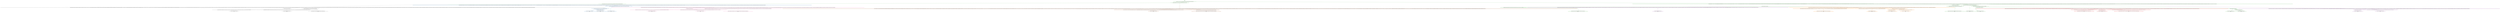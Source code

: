 digraph T {
	{
		rank=same
		63 [penwidth=3,colorscheme=set19,color=3,label="3482;3483;3484;3485;3486;3487;3488;3489;3490;3491;3612;3613;3614;3615;3616;3617;3618;3619;3620;3621_P\nP\n39% 0%"]
		61 [penwidth=3,colorscheme=set19,color=3,label="3332;3333;3334;3335;3336;3337;3338;3339;3340;3341;3432;3433;3434;3435;3436;3437;3438;3439;3440;3441_P\nP\n0% 52%"]
		59 [penwidth=3,colorscheme=set19,color=3,label="3282;3283;3284;3285;3286;3287;3288;3289;3290;3291_P\nP\n0% 32%"]
		56 [penwidth=3,colorscheme=set19,color=3,label="3422;3423;3424;3425;3426;3427;3428;3429;3430;3431_P\nP\n0% 16%"]
		54 [penwidth=3,colorscheme=set19,color=3,label="3462;3463;3464;3465;3466;3467;3468;3469;3470;3471_P\nP\n13% 0%"]
		52 [penwidth=3,colorscheme=set19,color=3,label="3592;3593;3594;3595;3596;3597;3598;3599;3600;3601_P\nP\n48% 0%"]
		50 [penwidth=3,colorscheme=set19,color=2,label="2181;2182;2183;2184;2185;2186;2187;2188;2189;2190_M1\nM1\n21%"]
		48 [penwidth=3,colorscheme=set19,color=2,label="2331;2332;2333;2334;2335;2336;2337;2338;2339;2340_M1\nM1\n55%"]
		46 [penwidth=3,colorscheme=set19,color=2,label="2211;2212;2213;2214;2215;2216;2217;2218;2219;2220_M1\nM1\n24%"]
		43 [penwidth=3,colorscheme=set19,color=8,label="5042;5043;5044;5045;5046;5047;5048;5049;5050;5051_M2\nM2\n18%"]
		41 [penwidth=3,colorscheme=set19,color=8,label="5172;5173;5174;5175;5176;5177;5178;5179;5180;5181_M2\nM2\n30%"]
		39 [penwidth=3,colorscheme=set19,color=8,label="5222;5223;5224;5225;5226;5227;5228;5229;5230;5231;5272;5273;5274;5275;5276;5277;5278;5279;5280;5281;5322;5323;5324;5325;5326;5327;5328;5329;5330;5331_M2\nM2\n53%"]
		36 [penwidth=3,colorscheme=set19,color=9,label="4872;4873;4874;4875;4876;4877;4878;4879;4880;4881_M3\nM3\n17%"]
		34 [penwidth=3,colorscheme=set19,color=9,label="4862;4863;4864;4865;4866;4867;4868;4869;4870;4871_M3\nM3\n55%"]
		32 [penwidth=3,colorscheme=set19,color=9,label="3832;3833;3834;3835;3836;3837;3838;3839;3840;3841;3922;3923;3924;3925;3926;3927;3928;3929;3930;3931_M3\nM3\n29%"]
		30 [penwidth=3,colorscheme=set19,color=7,label="7022;7023;7024;7025;7026;7027;7028;7029;7030;7031_M4\nM4\n72%"]
		28 [penwidth=3,colorscheme=set19,color=7,label="5752;5753;5754;5755;5756;5757;5758;5759;5760;5761;5792;5793;5794;5795;5796;5797;5798;5799;5800;5801;5842;5843;5844;5845;5846;5847;5848;5849;5850;5851_M4\nM4\n28%"]
		26 [penwidth=3,colorscheme=set19,color=5,label="6342;6343;6344;6345;6346;6347;6348;6349;6350;6351;6572;6573;6574;6575;6576;6577;6578;6579;6580;6581_M5\nM5\n23%"]
		24 [penwidth=3,colorscheme=set19,color=5,label="6552;6553;6554;6555;6556;6557;6558;6559;6560;6561_M5\nM5\n15%"]
		21 [penwidth=3,colorscheme=set19,color=5,label="6762;6763;6764;6765;6766;6767;6768;6769;6770;6771_M5\nM5\n14%"]
		19 [penwidth=3,colorscheme=set19,color=5,label="7142;7143;7144;7145;7146;7147;7148;7149;7150;7151_M5\nM5\n49%"]
		17 [penwidth=3,colorscheme=set19,color=4,label="7062;7063;7064;7065;7066;7067;7068;7069;7070;7071_M6\nM6\n20%"]
		15 [penwidth=3,colorscheme=set19,color=4,label="7412;7413;7414;7415;7416;7417;7418;7419;7420;7421_M6\nM6\n50%"]
		14 [penwidth=3,colorscheme=set19,color=4,label="7332;7333;7334;7335;7336;7337;7338;7339;7340;7341_M6\nM6\n30%"]
		12 [penwidth=3,colorscheme=set19,color=1,label="7662;7663;7664;7665;7666;7667;7668;7669;7670;7671;7762;7763;7764;7765;7766;7767;7768;7769;7770;7771_M7\nM7\n59%"]
		10 [penwidth=3,colorscheme=set19,color=1,label="7502;7503;7504;7505;7506;7507;7508;7509;7510;7511_M7\nM7\n12%"]
		8 [penwidth=3,colorscheme=set19,color=1,label="7702;7703;7704;7705;7706;7707;7708;7709;7710;7711;7732;7733;7734;7735;7736;7737;7738;7739;7740;7741;7782;7783;7784;7785;7786;7787;7788;7789;7790;7791_M7\nM7\n28%"]
	}
	71 [penwidth=3,colorscheme=set19,color=3,label="GL"]
	70 [penwidth=3,colorscheme=set19,color=3,label="0;1;2;3;4;5;6;7;8;9;10;11;12;13;14;15;16;17;18;19;20;21;22;23;24;25;26;27;28;29;30;31;32;33;34;35;36;37;38;39;40;41;42;43;44;45;46;47;48;49;50"]
	69 [penwidth=3,colorscheme=set19,color=3,label="51;52;53;54;55;56;57;58;59;60;101;102;103;104;105;106;107;108;109;110;121;122;123;124;125;126;127;128;129;130"]
	68 [penwidth=3,colorscheme=set19,color=3,label="131;132;133;134;135;136;137;138;139;140;161;162;163;164;165;166;167;168;169;170;191;192;193;194;195;196;197;198;199;200;221;222;223;224;225;226;227;228;229;230"]
	67 [penwidth=3,colorscheme=set19,color=3,label="61;62;63;64;65;66;67;68;69;70;71;72;73;74;75;76;77;78;79;80;81;82;83;84;85;86;87;88;89;90;91;92;93;94;95;96;97;98;99;100;111;112;113;114;115;116;117;118;119;120;141;142;143;144;145;146;147;148;149;150;171;172;173;174;175;176;177;178;179;180;201;202;203;204;205;206;207;208;209;210;211;212;213;214;215;216;217;218;219;220;251;252;253;254;255;256;257;258;259;260;301;302;303;304;305;306;307;308;309;310;321;322;323;324;325;326;327;328;329;330;381;382;383;384;385;386;387;388;389;390;511;512;513;514;515;516;517;518;519;520;531;532;533;534;535;536;537;538;539;540;571;572;573;574;575;576;577;578;579;580;601;602;603;604;605;606;607;608;609;610;641;642;643;644;645;646;647;648;649;650;671;672;673;674;675;676;677;678;679;680;691;692;693;694;695;696;697;698;699;700;711;712;713;714;715;716;717;718;719;720;731;732;733;734;735;736;737;738;739;740;781;782;783;784;785;786;787;788;789;790;821;822;823;824;825;826;827;828;829;830;841;842;843;844;845;846;847;848;849;850;881;882;883;884;885;886;887;888;889;890;911;912;913;914;915;916;917;918;919;920;941;942;943;944;945;946;947;948;949;950;971;972;973;974;975;976;977;978;979;980;1001;1002;1003;1004;1005;1006;1007;1008;1009;1010;1031;1032;1033;1034;1035;1036;1037;1038;1039;1040;1071;1072;1073;1074;1075;1076;1077;1078;1079;1080;1111;1112;1113;1114;1115;1116;1117;1118;1119;1120;1161;1162;1163;1164;1165;1166;1167;1168;1169;1170;1201;1202;1203;1204;1205;1206;1207;1208;1209;1210;1221;1222;1223;1224;1225;1226;1227;1228;1229;1230;1241;1242;1243;1244;1245;1246;1247;1248;1249;1250;1271;1272;1273;1274;1275;1276;1277;1278;1279;1280;1341;1342;1343;1344;1345;1346;1347;1348;1349;1350;1381;1382;1383;1384;1385;1386;1387;1388;1389;1390;1431;1432;1433;1434;1435;1436;1437;1438;1439;1440;1481;1482;1483;1484;1485;1486;1487;1488;1489;1490;1511;1512;1513;1514;1515;1516;1517;1518;1519;1520;1541;1542;1543;1544;1545;1546;1547;1548;1549;1550;1571;1572;1573;1574;1575;1576;1577;1578;1579;1580;1591;1592;1593;1594;1595;1596;1597;1598;1599;1600;1621;1622;1623;1624;1625;1626;1627;1628;1629;1630;1681;1682;1683;1684;1685;1686;1687;1688;1689;1690;1721;1722;1723;1724;1725;1726;1727;1728;1729;1730;1741;1742;1743;1744;1745;1746;1747;1748;1749;1750;1761;1762;1763;1764;1765;1766;1767;1768;1769;1770;1801;1802;1803;1804;1805;1806;1807;1808;1809;1810;1981;1982;1983;1984;1985;1986;1987;1988;1989;1990;2041;2042;2043;2044;2045;2046;2047;2048;2049;2050;2071;2072;2073;2074;2075;2076;2077;2078;2079;2080;2091;2092;2093;2094;2095;2096;2097;2098;2099;2100;2161;2162;2163;2164;2165;2166;2167;2168;2169;2170;2241;2242;2243;2244;2245;2246;2247;2248;2249;2250;2311;2312;2313;2314;2315;2316;2317;2318;2319;2320;2341;2342;2343;2344;2345;2346;2347;2348;2349;2350;2371;2372;2373;2374;2375;2376;2377;2378;2379;2380;2451;2452;2453;2454;2455;2456;2457;2458;2459;2460;2481;2482;2483;2484;2485;2486;2487;2488;2489;2490;2561;2562;2563;2564;2565;2566;2567;2568;2569;2570;2591;2592;2593;2594;2595;2596;2597;2598;2599;2600;2651;2652;2653;2654;2655;2656;2657;2658;2659;2660;2671;2672;2673;2674;2675;2676;2677;2678;2679;2680;2691;2692;2693;2694;2695;2696;2697;2698;2699;2700;2711;2712;2713;2714;2715;2716;2717;2718;2719;2720;2741;2742;2743;2744;2745;2746;2747;2748;2749;2750;2751;2752;2753;2754;2755;2756;2757;2758;2759;2760;2781;2782;2783;2784;2785;2786;2787;2788;2789;2790;2811;2812;2813;2814;2815;2816;2817;2818;2819;2820;2891;2892;2893;2894;2895;2896;2897;2898;2899;2900;2901;2902;2903;2904;2905;2906;2907;2908;2909;2910;2921;2922;2923;2924;2925;2926;2927;2928;2929;2930;2941;2942;2943;2944;2945;2946;2947;2948;2949;2950;2961;2962;2963;2964;2965;2966;2967;2968;2969;2970;3041;3042;3043;3044;3045;3046;3047;3048;3049;3050;3061;3062;3063;3064;3065;3066;3067;3068;3069;3070;3081;3082;3083;3084;3085;3086;3087;3088;3089;3090;3151;3152;3153;3154;3155;3156;3157;3158;3159;3160;3171;3172;3173;3174;3175;3176;3177;3178;3179;3180;3181"]
	66 [penwidth=3,colorscheme=set19,color=3,label="3252;3253;3254;3255;3256;3257;3258;3259;3260;3261"]
	65 [penwidth=3,colorscheme=set19,color=3,label="3292;3293;3294;3295;3296;3297;3298;3299;3300;3301"]
	64 [penwidth=3,colorscheme=set19,color=3,label="3382;3383;3384;3385;3386;3387;3388;3389;3390;3391;3482;3483;3484;3485;3486;3487;3488;3489;3490;3491;3612;3613;3614;3615;3616;3617;3618;3619;3620;3621"]
	62 [penwidth=3,colorscheme=set19,color=3,label="3332;3333;3334;3335;3336;3337;3338;3339;3340;3341;3432;3433;3434;3435;3436;3437;3438;3439;3440;3441"]
	60 [penwidth=3,colorscheme=set19,color=3,label="3272;3273;3274;3275;3276;3277;3278;3279;3280;3281;3282;3283;3284;3285;3286;3287;3288;3289;3290;3291"]
	58 [penwidth=3,colorscheme=set19,color=3,label="3322;3323;3324;3325;3326;3327;3328;3329;3330;3331;3372;3373;3374;3375;3376;3377;3378;3379;3380;3381"]
	57 [penwidth=3,colorscheme=set19,color=3,label="3422;3423;3424;3425;3426;3427;3428;3429;3430;3431"]
	55 [penwidth=3,colorscheme=set19,color=3,label="3462;3463;3464;3465;3466;3467;3468;3469;3470;3471"]
	53 [penwidth=3,colorscheme=set19,color=3,label="3592;3593;3594;3595;3596;3597;3598;3599;3600;3601"]
	51 [penwidth=3,colorscheme=set19,color=2,label="2101;2102;2103;2104;2105;2106;2107;2108;2109;2110;2181;2182;2183;2184;2185;2186;2187;2188;2189;2190"]
	49 [penwidth=3,colorscheme=set19,color=2,label="2331;2332;2333;2334;2335;2336;2337;2338;2339;2340"]
	47 [penwidth=3,colorscheme=set19,color=2,label="2121;2122;2123;2124;2125;2126;2127;2128;2129;2130;2151;2152;2153;2154;2155;2156;2157;2158;2159;2160;2211;2212;2213;2214;2215;2216;2217;2218;2219;2220"]
	45 [penwidth=3,colorscheme=set19,color=8,label="3802;3803;3804;3805;3806;3807;3808;3809;3810;3811"]
	44 [penwidth=3,colorscheme=set19,color=8,label="3902;3903;3904;3905;3906;3907;3908;3909;3910;3911;4342;4343;4344;4345;4346;4347;4348;4349;4350;4351;4572;4573;4574;4575;4576;4577;4578;4579;4580;4581;4812;4813;4814;4815;4816;4817;4818;4819;4820;4821;5042;5043;5044;5045;5046;5047;5048;5049;5050;5051"]
	42 [penwidth=3,colorscheme=set19,color=8,label="4332;4333;4334;4335;4336;4337;4338;4339;4340;4341;4432;4433;4434;4435;4436;4437;4438;4439;4440;4441;4682;4683;4684;4685;4686;4687;4688;4689;4690;4691;4802;4803;4804;4805;4806;4807;4808;4809;4810;4811;4952;4953;4954;4955;4956;4957;4958;4959;4960;4961;5172;5173;5174;5175;5176;5177;5178;5179;5180;5181"]
	40 [penwidth=3,colorscheme=set19,color=8,label="3892;3893;3894;3895;3896;3897;3898;3899;3900;3901;3982;3983;3984;3985;3986;3987;3988;3989;3990;3991;4072;4073;4074;4075;4076;4077;4078;4079;4080;4081;4322;4323;4324;4325;4326;4327;4328;4329;4330;4331;4562;4563;4564;4565;4566;4567;4568;4569;4570;4571;4672;4673;4674;4675;4676;4677;4678;4679;4680;4681;4792;4793;4794;4795;4796;4797;4798;4799;4800;4801;5222;5223;5224;5225;5226;5227;5228;5229;5230;5231;5272;5273;5274;5275;5276;5277;5278;5279;5280;5281;5322;5323;5324;5325;5326;5327;5328;5329;5330;5331"]
	38 [penwidth=3,colorscheme=set19,color=9,label="3742;3743;3744;3745;3746;3747;3748;3749;3750;3751"]
	37 [penwidth=3,colorscheme=set19,color=9,label="3842;3843;3844;3845;3846;3847;3848;3849;3850;3851;4182;4183;4184;4185;4186;4187;4188;4189;4190;4191;4382;4383;4384;4385;4386;4387;4388;4389;4390;4391;4602;4603;4604;4605;4606;4607;4608;4609;4610;4611;4872;4873;4874;4875;4876;4877;4878;4879;4880;4881"]
	35 [penwidth=3,colorscheme=set19,color=9,label="3932;3933;3934;3935;3936;3937;3938;3939;3940;3941;4022;4023;4024;4025;4026;4027;4028;4029;4030;4031;4102;4103;4104;4105;4106;4107;4108;4109;4110;4111;4172;4173;4174;4175;4176;4177;4178;4179;4180;4181;4472;4473;4474;4475;4476;4477;4478;4479;4480;4481;4592;4593;4594;4595;4596;4597;4598;4599;4600;4601;4862;4863;4864;4865;4866;4867;4868;4869;4870;4871"]
	33 [penwidth=3,colorscheme=set19,color=9,label="3832;3833;3834;3835;3836;3837;3838;3839;3840;3841;3922;3923;3924;3925;3926;3927;3928;3929;3930;3931"]
	31 [penwidth=3,colorscheme=set19,color=7,label="5712;5713;5714;5715;5716;5717;5718;5719;5720;5721;5762;5763;5764;5765;5766;5767;5768;5769;5770;5771;5802;5803;5804;5805;5806;5807;5808;5809;5810;5811;5892;5893;5894;5895;5896;5897;5898;5899;5900;5901;6062;6063;6064;6065;6066;6067;6068;6069;6070;6071;6142;6143;6144;6145;6146;6147;6148;6149;6150;6151;6312;6313;6314;6315;6316;6317;6318;6319;6320;6321;6652;6653;6654;6655;6656;6657;6658;6659;6660;6661;7022;7023;7024;7025;7026;7027;7028;7029;7030;7031"]
	29 [penwidth=3,colorscheme=set19,color=7,label="5752;5753;5754;5755;5756;5757;5758;5759;5760;5761;5792;5793;5794;5795;5796;5797;5798;5799;5800;5801;5842;5843;5844;5845;5846;5847;5848;5849;5850;5851"]
	27 [penwidth=3,colorscheme=set19,color=5,label="5902;5903;5904;5905;5906;5907;5908;5909;5910;5911;5952;5953;5954;5955;5956;5957;5958;5959;5960;5961;6072;6073;6074;6075;6076;6077;6078;6079;6080;6081;6172;6173;6174;6175;6176;6177;6178;6179;6180;6181;6252;6253;6254;6255;6256;6257;6258;6259;6260;6261;6342;6343;6344;6345;6346;6347;6348;6349;6350;6351;6572;6573;6574;6575;6576;6577;6578;6579;6580;6581"]
	25 [penwidth=3,colorscheme=set19,color=5,label="6232;6233;6234;6235;6236;6237;6238;6239;6240;6241;6332;6333;6334;6335;6336;6337;6338;6339;6340;6341;6432;6433;6434;6435;6436;6437;6438;6439;6440;6441;6552;6553;6554;6555;6556;6557;6558;6559;6560;6561"]
	23 [penwidth=3,colorscheme=set19,color=5,label="6422;6423;6424;6425;6426;6427;6428;6429;6430;6431;6662;6663;6664;6665;6666;6667;6668;6669;6670;6671"]
	22 [penwidth=3,colorscheme=set19,color=5,label="6762;6763;6764;6765;6766;6767;6768;6769;6770;6771"]
	20 [penwidth=3,colorscheme=set19,color=5,label="7032;7033;7034;7035;7036;7037;7038;7039;7040;7041;7142;7143;7144;7145;7146;7147;7148;7149;7150;7151"]
	18 [penwidth=3,colorscheme=set19,color=4,label="7062;7063;7064;7065;7066;7067;7068;7069;7070;7071"]
	16 [penwidth=3,colorscheme=set19,color=4,label="7172;7173;7174;7175;7176;7177;7178;7179;7180;7181;7232;7233;7234;7235;7236;7237;7238;7239;7240;7241;7372;7373;7374;7375;7376;7377;7378;7379;7380;7381;7412;7413;7414;7415;7416;7417;7418;7419;7420;7421"]
	13 [penwidth=3,colorscheme=set19,color=1,label="7482;7483;7484;7485;7486;7487;7488;7489;7490;7491;7662;7663;7664;7665;7666;7667;7668;7669;7670;7671;7762;7763;7764;7765;7766;7767;7768;7769;7770;7771"]
	11 [penwidth=3,colorscheme=set19,color=1,label="7502;7503;7504;7505;7506;7507;7508;7509;7510;7511"]
	9 [penwidth=3,colorscheme=set19,color=1,label="7572;7573;7574;7575;7576;7577;7578;7579;7580;7581;7622;7623;7624;7625;7626;7627;7628;7629;7630;7631;7702;7703;7704;7705;7706;7707;7708;7709;7710;7711;7732;7733;7734;7735;7736;7737;7738;7739;7740;7741;7782;7783;7784;7785;7786;7787;7788;7789;7790;7791"]
	7 [penwidth=3,colorscheme=set19,color=8,label="2301;2302;2303;2304;2305;2306;2307;2308;2309;2310;2321;2322;2323;2324;2325;2326;2327;2328;2329;2330;2361;2362;2363;2364;2365;2366;2367;2368;2369;2370;2411;2412;2413;2414;2415;2416;2417;2418;2419;2420;2441;2442;2443;2444;2445;2446;2447;2448;2449;2450;2471;2472;2473;2474;2475;2476;2477;2478;2479;2480;2501;2502;2503;2504;2505;2506;2507;2508;2509;2510;2511;2512;2513;2514;2515;2516;2517;2518;2519;2520;2531;2532;2533;2534;2535;2536;2537;2538;2539;2540;2571;2572;2573;2574;2575;2576;2577;2578;2579;2580;2601;2602;2603;2604;2605;2606;2607;2608;2609;2610;2721;2722;2723;2724;2725;2726;2727;2728;2729;2730;2761;2762;2763;2764;2765;2766;2767;2768;2769;2770;2801;2802;2803;2804;2805;2806;2807;2808;2809;2810;2821;2822;2823;2824;2825;2826;2827;2828;2829;2830;2841;2842;2843;2844;2845;2846;2847;2848;2849;2850;2931;2932;2933;2934;2935;2936;2937;2938;2939;2940;2951;2952;2953;2954;2955;2956;2957;2958;2959;2960;2991;2992;2993;2994;2995;2996;2997;2998;2999;3000;3011;3012;3013;3014;3015;3016;3017;3018;3019;3020;3091;3092;3093;3094;3095;3096;3097;3098;3099;3100;3121;3122;3123;3124;3125;3126;3127;3128;3129;3130;3182;3183;3184;3185;3186;3187;3188;3189;3190;3191;3202;3203;3204;3205;3206;3207;3208;3209;3210;3211;3242;3243;3244;3245;3246;3247;3248;3249;3250;3251;3312;3313;3314;3315;3316;3317;3318;3319;3320;3321;3352;3353;3354;3355;3356;3357;3358;3359;3360;3361;3512;3513;3514;3515;3516;3517;3518;3519;3520;3521;3572;3573;3574;3575;3576;3577;3578;3579;3580;3581"]
	6 [penwidth=3,colorscheme=set19,color=1,label="3542;3543;3544;3545;3546;3547;3548;3549;3550;3551;3602;3603;3604;3605;3606;3607;3608;3609;3610;3611;4132;4133;4134;4135;4136;4137;4138;4139;4140;4141;4212;4213;4214;4215;4216;4217;4218;4219;4220;4221;4292;4293;4294;4295;4296;4297;4298;4299;4300;4301;4502;4503;4504;4505;4506;4507;4508;4509;4510;4511;4632;4633;4634;4635;4636;4637;4638;4639;4640;4641;5092;5093;5094;5095;5096;5097;5098;5099;5100;5101;5212;5213;5214;5215;5216;5217;5218;5219;5220;5221;5232;5233;5234;5235;5236;5237;5238;5239;5240;5241;5392;5393;5394;5395;5396;5397;5398;5399;5400;5401;5412;5413;5414;5415;5416;5417;5418;5419;5420;5421;5512;5513;5514;5515;5516;5517;5518;5519;5520;5521;5532;5533;5534;5535;5536;5537;5538;5539;5540;5541;5602;5603;5604;5605;5606;5607;5608;5609;5610;5611;5622;5623;5624;5625;5626;5627;5628;5629;5630;5631;5772;5773;5774;5775;5776;5777;5778;5779;5780;5781;5912;5913;5914;5915;5916;5917;5918;5919;5920;5921;5962;5963;5964;5965;5966;5967;5968;5969;5970;5971;6002;6003;6004;6005;6006;6007;6008;6009;6010;6011;6082;6083;6084;6085;6086;6087;6088;6089;6090;6091;6192;6193;6194;6195;6196;6197;6198;6199;6200;6201;6382;6383;6384;6385;6386;6387;6388;6389;6390;6391;6472;6473;6474;6475;6476;6477;6478;6479;6480;6481;6592;6593;6594;6595;6596;6597;6598;6599;6600;6601;7282;7283;7284;7285;7286;7287;7288;7289;7290;7291;7342;7343;7344;7345;7346;7347;7348;7349;7350;7351;7382;7383;7384;7385;7386;7387;7388;7389;7390;7391;7452;7453;7454;7455;7456;7457;7458;7459;7460;7461"]
	5 [penwidth=3,colorscheme=set19,color=4,label="3342;3343;3344;3345;3346;3347;3348;3349;3350;3351;3492;3493;3494;3495;3496;3497;3498;3499;3500;3501;3552;3553;3554;3555;3556;3557;3558;3559;3560;3561;3622;3623;3624;3625;3626;3627;3628;3629;3630;3631;3882;3883;3884;3885;3886;3887;3888;3889;3890;3891;3972;3973;3974;3975;3976;3977;3978;3979;3980;3981;4042;4043;4044;4045;4046;4047;4048;4049;4050;4051;4232;4233;4234;4235;4236;4237;4238;4239;4240;4241;4422;4423;4424;4425;4426;4427;4428;4429;4430;4431;4522;4523;4524;4525;4526;4527;4528;4529;4530;4531;4642;4643;4644;4645;4646;4647;4648;4649;4650;4651;5252;5253;5254;5255;5256;5257;5258;5259;5260;5261;5352;5353;5354;5355;5356;5357;5358;5359;5360;5361;5422;5423;5424;5425;5426;5427;5428;5429;5430;5431;5452;5453;5454;5455;5456;5457;5458;5459;5460;5461;5492;5493;5494;5495;5496;5497;5498;5499;5500;5501;5572;5573;5574;5575;5576;5577;5578;5579;5580;5581;5632;5633;5634;5635;5636;5637;5638;5639;5640;5641;5662;5663;5664;5665;5666;5667;5668;5669;5670;5671;5732;5733;5734;5735;5736;5737;5738;5739;5740;5741;5782;5783;5784;5785;5786;5787;5788;5789;5790;5791;5812;5813;5814;5815;5816;5817;5818;5819;5820;5821;5852;5853;5854;5855;5856;5857;5858;5859;5860;5861;6372;6373;6374;6375;6376;6377;6378;6379;6380;6381;6732;6733;6734;6735;6736;6737;6738;6739;6740;6741;6962;6963;6964;6965;6966;6967;6968;6969;6970;6971;7092;7093;7094;7095;7096;7097;7098;7099;7100;7101;7202;7203;7204;7205;7206;7207;7208;7209;7210;7211;7272;7273;7274;7275;7276;7277;7278;7279;7280;7281;7332;7333;7334;7335;7336;7337;7338;7339;7340;7341"]
	4 [penwidth=3,colorscheme=set19,color=4,label="3232;3233;3234;3235;3236;3237;3238;3239;3240;3241;3302;3303;3304;3305;3306;3307;3308;3309;3310;3311;3392;3393;3394;3395;3396;3397;3398;3399;3400;3401;3502;3503;3504;3505;3506;3507;3508;3509;3510;3511;3562;3563;3564;3565;3566;3567;3568;3569;3570;3571;3632;3633;3634;3635;3636;3637;3638;3639;3640;3641;4052;4053;4054;4055;4056;4057;4058;4059;4060;4061;4142;4143;4144;4145;4146;4147;4148;4149;4150;4151;4302;4303;4304;4305;4306;4307;4308;4309;4310;4311;4532;4533;4534;4535;4536;4537;4538;4539;4540;4541;4652;4653;4654;4655;4656;4657;4658;4659;4660;4661;4922;4923;4924;4925;4926;4927;4928;4929;4930;4931;5002;5003;5004;5005;5006;5007;5008;5009;5010;5011;5262;5263;5264;5265;5266;5267;5268;5269;5270;5271;5312;5313;5314;5315;5316;5317;5318;5319;5320;5321;5362;5363;5364;5365;5366;5367;5368;5369;5370;5371;5432;5433;5434;5435;5436;5437;5438;5439;5440;5441;5462;5463;5464;5465;5466;5467;5468;5469;5470;5471;5502;5503;5504;5505;5506;5507;5508;5509;5510;5511;5552;5553;5554;5555;5556;5557;5558;5559;5560;5561;5582;5583;5584;5585;5586;5587;5588;5589;5590;5591;5682;5683;5684;5685;5686;5687;5688;5689;5690;5691;5742;5743;5744;5745;5746;5747;5748;5749;5750;5751;5822;5823;5824;5825;5826;5827;5828;5829;5830;5831;6022;6023;6024;6025;6026;6027;6028;6029;6030;6031;6182;6183;6184;6185;6186;6187;6188;6189;6190;6191;6272;6273;6274;6275;6276;6277;6278;6279;6280;6281;6362;6363;6364;6365;6366;6367;6368;6369;6370;6371;6822;6823;6824;6825;6826;6827;6828;6829;6830;6831;6942;6943;6944;6945;6946;6947;6948;6949;6950;6951"]
	3 [penwidth=3,colorscheme=set19,color=5,label="3442;3443;3444;3445;3446;3447;3448;3449;3450;3451;3472;3473;3474;3475;3476;3477;3478;3479;3480;3481;3722;3723;3724;3725;3726;3727;3728;3729;3730;3731;3782;3783;3784;3785;3786;3787;3788;3789;3790;3791;3872;3873;3874;3875;3876;3877;3878;3879;3880;3881;4222;4223;4224;4225;4226;4227;4228;4229;4230;4231;4412;4413;4414;4415;4416;4417;4418;4419;4420;4421;4512;4513;4514;4515;4516;4517;4518;4519;4520;4521;4772;4773;4774;4775;4776;4777;4778;4779;4780;4781;4912;4913;4914;4915;4916;4917;4918;4919;4920;4921;5102;5103;5104;5105;5106;5107;5108;5109;5110;5111;5162;5163;5164;5165;5166;5167;5168;5169;5170;5171;5242;5243;5244;5245;5246;5247;5248;5249;5250;5251;5342;5343;5344;5345;5346;5347;5348;5349;5350;5351;5542;5543;5544;5545;5546;5547;5548;5549;5550;5551;5642;5643;5644;5645;5646;5647;5648;5649;5650;5651;5672;5673;5674;5675;5676;5677;5678;5679;5680;5681;5702;5703;5704;5705;5706;5707;5708;5709;5710;5711;5862;5863;5864;5865;5866;5867;5868;5869;5870;5871"]
	2 [penwidth=3,colorscheme=set19,color=7,label="151;152;153;154;155;156;157;158;159;160;231;232;233;234;235;236;237;238;239;240;351;352;353;354;355;356;357;358;359;360;361;362;363;364;365;366;367;368;369;370;401;402;403;404;405;406;407;408;409;410;431;432;433;434;435;436;437;438;439;440;441;442;443;444;445;446;447;448;449;450;471;472;473;474;475;476;477;478;479;480;481;482;483;484;485;486;487;488;489;490;541;542;543;544;545;546;547;548;549;550;751;752;753;754;755;756;757;758;759;760;811;812;813;814;815;816;817;818;819;820;861;862;863;864;865;866;867;868;869;870;891;892;893;894;895;896;897;898;899;900;921;922;923;924;925;926;927;928;929;930;961;962;963;964;965;966;967;968;969;970;981;982;983;984;985;986;987;988;989;990;1041;1042;1043;1044;1045;1046;1047;1048;1049;1050;1081;1082;1083;1084;1085;1086;1087;1088;1089;1090;1141;1142;1143;1144;1145;1146;1147;1148;1149;1150;1171;1172;1173;1174;1175;1176;1177;1178;1179;1180;1251;1252;1253;1254;1255;1256;1257;1258;1259;1260;1301;1302;1303;1304;1305;1306;1307;1308;1309;1310;1351;1352;1353;1354;1355;1356;1357;1358;1359;1360;1391;1392;1393;1394;1395;1396;1397;1398;1399;1400;1411;1412;1413;1414;1415;1416;1417;1418;1419;1420;1441;1442;1443;1444;1445;1446;1447;1448;1449;1450;1491;1492;1493;1494;1495;1496;1497;1498;1499;1500;1551;1552;1553;1554;1555;1556;1557;1558;1559;1560;1611;1612;1613;1614;1615;1616;1617;1618;1619;1620;1671;1672;1673;1674;1675;1676;1677;1678;1679;1680;1701;1702;1703;1704;1705;1706;1707;1708;1709;1710;1751;1752;1753;1754;1755;1756;1757;1758;1759;1760;1791;1792;1793;1794;1795;1796;1797;1798;1799;1800;1821;1822;1823;1824;1825;1826;1827;1828;1829;1830;1851;1852;1853;1854;1855;1856;1857;1858;1859;1860;1881;1882;1883;1884;1885;1886;1887;1888;1889;1890;1941;1942;1943;1944;1945;1946;1947;1948;1949;1950;1971;1972;1973;1974;1975;1976;1977;1978;1979;1980;1991;1992;1993;1994;1995;1996;1997;1998;1999;2000;2011;2012;2013;2014;2015;2016;2017;2018;2019;2020;2051;2052;2053;2054;2055;2056;2057;2058;2059;2060;2111;2112;2113;2114;2115;2116;2117;2118;2119;2120;2131;2132;2133;2134;2135;2136;2137;2138;2139;2140;2171;2172;2173;2174;2175;2176;2177;2178;2179;2180;2191;2192;2193;2194;2195;2196;2197;2198;2199;2200;2221;2222;2223;2224;2225;2226;2227;2228;2229;2230;2251;2252;2253;2254;2255;2256;2257;2258;2259;2260;2271;2272;2273;2274;2275;2276;2277;2278;2279;2280;2381;2382;2383;2384;2385;2386;2387;2388;2389;2390;2421;2422;2423;2424;2425;2426;2427;2428;2429;2430;2461;2462;2463;2464;2465;2466;2467;2468;2469;2470;2491;2492;2493;2494;2495;2496;2497;2498;2499;2500;2521;2522;2523;2524;2525;2526;2527;2528;2529;2530;2551;2552;2553;2554;2555;2556;2557;2558;2559;2560;2611;2612;2613;2614;2615;2616;2617;2618;2619;2620;2631;2632;2633;2634;2635;2636;2637;2638;2639;2640;2681;2682;2683;2684;2685;2686;2687;2688;2689;2690;2701;2702;2703;2704;2705;2706;2707;2708;2709;2710;2731;2732;2733;2734;2735;2736;2737;2738;2739;2740;2771;2772;2773;2774;2775;2776;2777;2778;2779;2780;2831;2832;2833;2834;2835;2836;2837;2838;2839;2840;2861;2862;2863;2864;2865;2866;2867;2868;2869;2870;2881;2882;2883;2884;2885;2886;2887;2888;2889;2890;2911;2912;2913;2914;2915;2916;2917;2918;2919;2920;2971;2972;2973;2974;2975;2976;2977;2978;2979;2980;2981;2982;2983;2984;2985;2986;2987;2988;2989;2990;3031;3032;3033;3034;3035;3036;3037;3038;3039;3040;3051;3052;3053;3054;3055;3056;3057;3058;3059;3060;3071;3072;3073;3074;3075;3076;3077;3078;3079;3080;3111;3112;3113;3114;3115;3116;3117;3118;3119;3120;3141;3142;3143;3144;3145;3146;3147;3148;3149;3150;3161;3162;3163;3164;3165;3166;3167;3168;3169;3170;3222;3223;3224;3225;3226;3227;3228;3229;3230;3231;3362;3363;3364;3365;3366;3367;3368;3369;3370;3371;3412;3413;3414;3415;3416;3417;3418;3419;3420;3421;3452;3453;3454;3455;3456;3457;3458;3459;3460;3461;3532;3533;3534;3535;3536;3537;3538;3539;3540;3541;3582;3583;3584;3585;3586;3587;3588;3589;3590;3591;3702;3703;3704;3705;3706;3707;3708;3709;3710;3711;3762;3763;3764;3765;3766;3767;3768;3769;3770;3771;3852;3853;3854;3855;3856;3857;3858;3859;3860;3861;3952;3953;3954;3955;3956;3957;3958;3959;3960;3961;4112;4113;4114;4115;4116;4117;4118;4119;4120;4121;4282;4283;4284;4285;4286;4287;4288;4289;4290;4291;4752;4753;4754;4755;4756;4757;4758;4759;4760;4761;4992;4993;4994;4995;4996;4997;4998;4999;5000;5001;5292;5293;5294;5295;5296;5297;5298;5299;5300;5301;5372;5373;5374;5375;5376;5377;5378;5379;5380;5381;5402;5403;5404;5405;5406;5407;5408;5409;5410;5411;5442;5443;5444;5445;5446;5447;5448;5449;5450;5451;5472;5473;5474;5475;5476;5477;5478;5479;5480;5481;5592;5593;5594;5595;5596;5597;5598;5599;5600;5601;5652;5653;5654;5655;5656;5657;5658;5659;5660;5661;5692;5693;5694;5695;5696;5697;5698;5699;5700;5701"]
	1 [penwidth=3,colorscheme=set19,color=9,label="261;262;263;264;265;266;267;268;269;270;281;282;283;284;285;286;287;288;289;290;371;372;373;374;375;376;377;378;379;380;411;412;413;414;415;416;417;418;419;420;451;452;453;454;455;456;457;458;459;460;491;492;493;494;495;496;497;498;499;500;521;522;523;524;525;526;527;528;529;530;551;552;553;554;555;556;557;558;559;560;561;562;563;564;565;566;567;568;569;570;581;582;583;584;585;586;587;588;589;590;611;612;613;614;615;616;617;618;619;620;651;652;653;654;655;656;657;658;659;660;661;662;663;664;665;666;667;668;669;670;681;682;683;684;685;686;687;688;689;690;701;702;703;704;705;706;707;708;709;710;761;762;763;764;765;766;767;768;769;770;791;792;793;794;795;796;797;798;799;800;831;832;833;834;835;836;837;838;839;840;851;852;853;854;855;856;857;858;859;860;951;952;953;954;955;956;957;958;959;960;991;992;993;994;995;996;997;998;999;1000;1011;1012;1013;1014;1015;1016;1017;1018;1019;1020;1051;1052;1053;1054;1055;1056;1057;1058;1059;1060;1091;1092;1093;1094;1095;1096;1097;1098;1099;1100;1121;1122;1123;1124;1125;1126;1127;1128;1129;1130;1191;1192;1193;1194;1195;1196;1197;1198;1199;1200;1211;1212;1213;1214;1215;1216;1217;1218;1219;1220;1281;1282;1283;1284;1285;1286;1287;1288;1289;1290;1311;1312;1313;1314;1315;1316;1317;1318;1319;1320;1331;1332;1333;1334;1335;1336;1337;1338;1339;1340;1361;1362;1363;1364;1365;1366;1367;1368;1369;1370;1371;1372;1373;1374;1375;1376;1377;1378;1379;1380;1401;1402;1403;1404;1405;1406;1407;1408;1409;1410;1421;1422;1423;1424;1425;1426;1427;1428;1429;1430;1451;1452;1453;1454;1455;1456;1457;1458;1459;1460;1521;1522;1523;1524;1525;1526;1527;1528;1529;1530;1631;1632;1633;1634;1635;1636;1637;1638;1639;1640;1651;1652;1653;1654;1655;1656;1657;1658;1659;1660;1691;1692;1693;1694;1695;1696;1697;1698;1699;1700;1831;1832;1833;1834;1835;1836;1837;1838;1839;1840;1861;1862;1863;1864;1865;1866;1867;1868;1869;1870;1891;1892;1893;1894;1895;1896;1897;1898;1899;1900;1911;1912;1913;1914;1915;1916;1917;1918;1919;1920;1931;1932;1933;1934;1935;1936;1937;1938;1939;1940;1951;1952;1953;1954;1955;1956;1957;1958;1959;1960;2001;2002;2003;2004;2005;2006;2007;2008;2009;2010;2021;2022;2023;2024;2025;2026;2027;2028;2029;2030;2081;2082;2083;2084;2085;2086;2087;2088;2089;2090;2141;2142;2143;2144;2145;2146;2147;2148;2149;2150;2201;2202;2203;2204;2205;2206;2207;2208;2209;2210;2261;2262;2263;2264;2265;2266;2267;2268;2269;2270;2281;2282;2283;2284;2285;2286;2287;2288;2289;2290;2351;2352;2353;2354;2355;2356;2357;2358;2359;2360;2391;2392;2393;2394;2395;2396;2397;2398;2399;2400;2401;2402;2403;2404;2405;2406;2407;2408;2409;2410;2431;2432;2433;2434;2435;2436;2437;2438;2439;2440;2541;2542;2543;2544;2545;2546;2547;2548;2549;2550;2581;2582;2583;2584;2585;2586;2587;2588;2589;2590;2621;2622;2623;2624;2625;2626;2627;2628;2629;2630;2641;2642;2643;2644;2645;2646;2647;2648;2649;2650;2661;2662;2663;2664;2665;2666;2667;2668;2669;2670;2791;2792;2793;2794;2795;2796;2797;2798;2799;2800;2851;2852;2853;2854;2855;2856;2857;2858;2859;2860;2871;2872;2873;2874;2875;2876;2877;2878;2879;2880;3001;3002;3003;3004;3005;3006;3007;3008;3009;3010;3021;3022;3023;3024;3025;3026;3027;3028;3029;3030;3101;3102;3103;3104;3105;3106;3107;3108;3109;3110;3131;3132;3133;3134;3135;3136;3137;3138;3139;3140;3192;3193;3194;3195;3196;3197;3198;3199;3200;3201;3212;3213;3214;3215;3216;3217;3218;3219;3220;3221;3262;3263;3264;3265;3266;3267;3268;3269;3270;3271;3402;3403;3404;3405;3406;3407;3408;3409;3410;3411;3522;3523;3524;3525;3526;3527;3528;3529;3530;3531;3682;3683;3684;3685;3686;3687;3688;3689;3690;3691"]
	0 [penwidth=3,colorscheme=set19,color=2,label="241;242;243;244;245;246;247;248;249;250;271;272;273;274;275;276;277;278;279;280;291;292;293;294;295;296;297;298;299;300;311;312;313;314;315;316;317;318;319;320;341;342;343;344;345;346;347;348;349;350;391;392;393;394;395;396;397;398;399;400;421;422;423;424;425;426;427;428;429;430;461;462;463;464;465;466;467;468;469;470;501;502;503;504;505;506;507;508;509;510;591;592;593;594;595;596;597;598;599;600;621;622;623;624;625;626;627;628;629;630;631;632;633;634;635;636;637;638;639;640;721;722;723;724;725;726;727;728;729;730;741;742;743;744;745;746;747;748;749;750;771;772;773;774;775;776;777;778;779;780;801;802;803;804;805;806;807;808;809;810;871;872;873;874;875;876;877;878;879;880;901;902;903;904;905;906;907;908;909;910;931;932;933;934;935;936;937;938;939;940;1021;1022;1023;1024;1025;1026;1027;1028;1029;1030;1061;1062;1063;1064;1065;1066;1067;1068;1069;1070;1101;1102;1103;1104;1105;1106;1107;1108;1109;1110;1131;1132;1133;1134;1135;1136;1137;1138;1139;1140;1151;1152;1153;1154;1155;1156;1157;1158;1159;1160;1181;1182;1183;1184;1185;1186;1187;1188;1189;1190;1231;1232;1233;1234;1235;1236;1237;1238;1239;1240;1261;1262;1263;1264;1265;1266;1267;1268;1269;1270;1291;1292;1293;1294;1295;1296;1297;1298;1299;1300;1321;1322;1323;1324;1325;1326;1327;1328;1329;1330;1461;1462;1463;1464;1465;1466;1467;1468;1469;1470;1471;1472;1473;1474;1475;1476;1477;1478;1479;1480;1501;1502;1503;1504;1505;1506;1507;1508;1509;1510;1531;1532;1533;1534;1535;1536;1537;1538;1539;1540;1561;1562;1563;1564;1565;1566;1567;1568;1569;1570;1581;1582;1583;1584;1585;1586;1587;1588;1589;1590;1601;1602;1603;1604;1605;1606;1607;1608;1609;1610;1641;1642;1643;1644;1645;1646;1647;1648;1649;1650;1661;1662;1663;1664;1665;1666;1667;1668;1669;1670;1711;1712;1713;1714;1715;1716;1717;1718;1719;1720;1731;1732;1733;1734;1735;1736;1737;1738;1739;1740;1771;1772;1773;1774;1775;1776;1777;1778;1779;1780;1781;1782;1783;1784;1785;1786;1787;1788;1789;1790;1811;1812;1813;1814;1815;1816;1817;1818;1819;1820;1841;1842;1843;1844;1845;1846;1847;1848;1849;1850;1871;1872;1873;1874;1875;1876;1877;1878;1879;1880;1901;1902;1903;1904;1905;1906;1907;1908;1909;1910;1921;1922;1923;1924;1925;1926;1927;1928;1929;1930;1961;1962;1963;1964;1965;1966;1967;1968;1969;1970;2031;2032;2033;2034;2035;2036;2037;2038;2039;2040;2061;2062;2063;2064;2065;2066;2067;2068;2069;2070"]
	71 -> 70 [penwidth=3,colorscheme=set19,color=3]
	70 -> 67 [penwidth=3,colorscheme=set19,color=3]
	70 -> 69 [penwidth=3,colorscheme=set19,color=3]
	69 -> 68 [penwidth=3,colorscheme=set19,color=3]
	69 -> 2 [penwidth=3,colorscheme=set19,color="3;0.5:7"]
	68 -> 1 [penwidth=3,colorscheme=set19,color="3;0.5:9"]
	68 -> 0 [penwidth=3,colorscheme=set19,color="3;0.5:2"]
	67 -> 66 [penwidth=3,colorscheme=set19,color=3]
	67 -> 60 [penwidth=3,colorscheme=set19,color=3]
	67 -> 4 [penwidth=3,colorscheme=set19,color="3;0.5:4"]
	66 -> 65 [penwidth=3,colorscheme=set19,color=3]
	66 -> 62 [penwidth=3,colorscheme=set19,color=3]
	65 -> 64 [penwidth=3,colorscheme=set19,color=3]
	65 -> 5 [penwidth=3,colorscheme=set19,color="3;0.5:4"]
	65 -> 3 [penwidth=3,colorscheme=set19,color="3;0.5:5"]
	64 -> 63 [penwidth=3,colorscheme=set19,color=3]
	62 -> 61 [penwidth=3,colorscheme=set19,color=3]
	60 -> 59 [penwidth=3,colorscheme=set19,color=3]
	60 -> 58 [penwidth=3,colorscheme=set19,color=3]
	58 -> 57 [penwidth=3,colorscheme=set19,color=3]
	58 -> 55 [penwidth=3,colorscheme=set19,color=3]
	57 -> 56 [penwidth=3,colorscheme=set19,color=3]
	57 -> 6 [penwidth=3,colorscheme=set19,color="3;0.5:1"]
	55 -> 54 [penwidth=3,colorscheme=set19,color=3]
	55 -> 53 [penwidth=3,colorscheme=set19,color=3]
	53 -> 52 [penwidth=3,colorscheme=set19,color=3]
	51 -> 50 [penwidth=3,colorscheme=set19,color=2]
	51 -> 49 [penwidth=3,colorscheme=set19,color=2]
	49 -> 48 [penwidth=3,colorscheme=set19,color=2]
	47 -> 46 [penwidth=3,colorscheme=set19,color=2]
	47 -> 7 [penwidth=3,colorscheme=set19,color="2;0.5:8"]
	45 -> 42 [penwidth=3,colorscheme=set19,color=8]
	45 -> 44 [penwidth=3,colorscheme=set19,color=8]
	44 -> 43 [penwidth=3,colorscheme=set19,color=8]
	42 -> 41 [penwidth=3,colorscheme=set19,color=8]
	40 -> 39 [penwidth=3,colorscheme=set19,color=8]
	38 -> 35 [penwidth=3,colorscheme=set19,color=9]
	38 -> 37 [penwidth=3,colorscheme=set19,color=9]
	37 -> 36 [penwidth=3,colorscheme=set19,color=9]
	35 -> 34 [penwidth=3,colorscheme=set19,color=9]
	33 -> 32 [penwidth=3,colorscheme=set19,color=9]
	31 -> 30 [penwidth=3,colorscheme=set19,color=7]
	29 -> 28 [penwidth=3,colorscheme=set19,color=7]
	27 -> 26 [penwidth=3,colorscheme=set19,color=5]
	25 -> 24 [penwidth=3,colorscheme=set19,color=5]
	23 -> 22 [penwidth=3,colorscheme=set19,color=5]
	23 -> 20 [penwidth=3,colorscheme=set19,color=5]
	22 -> 21 [penwidth=3,colorscheme=set19,color=5]
	20 -> 19 [penwidth=3,colorscheme=set19,color=5]
	18 -> 17 [penwidth=3,colorscheme=set19,color=4]
	16 -> 15 [penwidth=3,colorscheme=set19,color=4]
	13 -> 12 [penwidth=3,colorscheme=set19,color=1]
	11 -> 10 [penwidth=3,colorscheme=set19,color=1]
	9 -> 8 [penwidth=3,colorscheme=set19,color=1]
	7 -> 45 [penwidth=3,colorscheme=set19,color=8]
	7 -> 40 [penwidth=3,colorscheme=set19,color=8]
	6 -> 13 [penwidth=3,colorscheme=set19,color=1]
	6 -> 11 [penwidth=3,colorscheme=set19,color=1]
	6 -> 9 [penwidth=3,colorscheme=set19,color=1]
	5 -> 14 [penwidth=3,colorscheme=set19,color=4]
	4 -> 18 [penwidth=3,colorscheme=set19,color=4]
	4 -> 16 [penwidth=3,colorscheme=set19,color=4]
	3 -> 27 [penwidth=3,colorscheme=set19,color=5]
	3 -> 25 [penwidth=3,colorscheme=set19,color=5]
	3 -> 23 [penwidth=3,colorscheme=set19,color=5]
	2 -> 31 [penwidth=3,colorscheme=set19,color=7]
	2 -> 29 [penwidth=3,colorscheme=set19,color=7]
	1 -> 38 [penwidth=3,colorscheme=set19,color=9]
	1 -> 33 [penwidth=3,colorscheme=set19,color=9]
	0 -> 51 [penwidth=3,colorscheme=set19,color=2]
	0 -> 47 [penwidth=3,colorscheme=set19,color=2]
}
